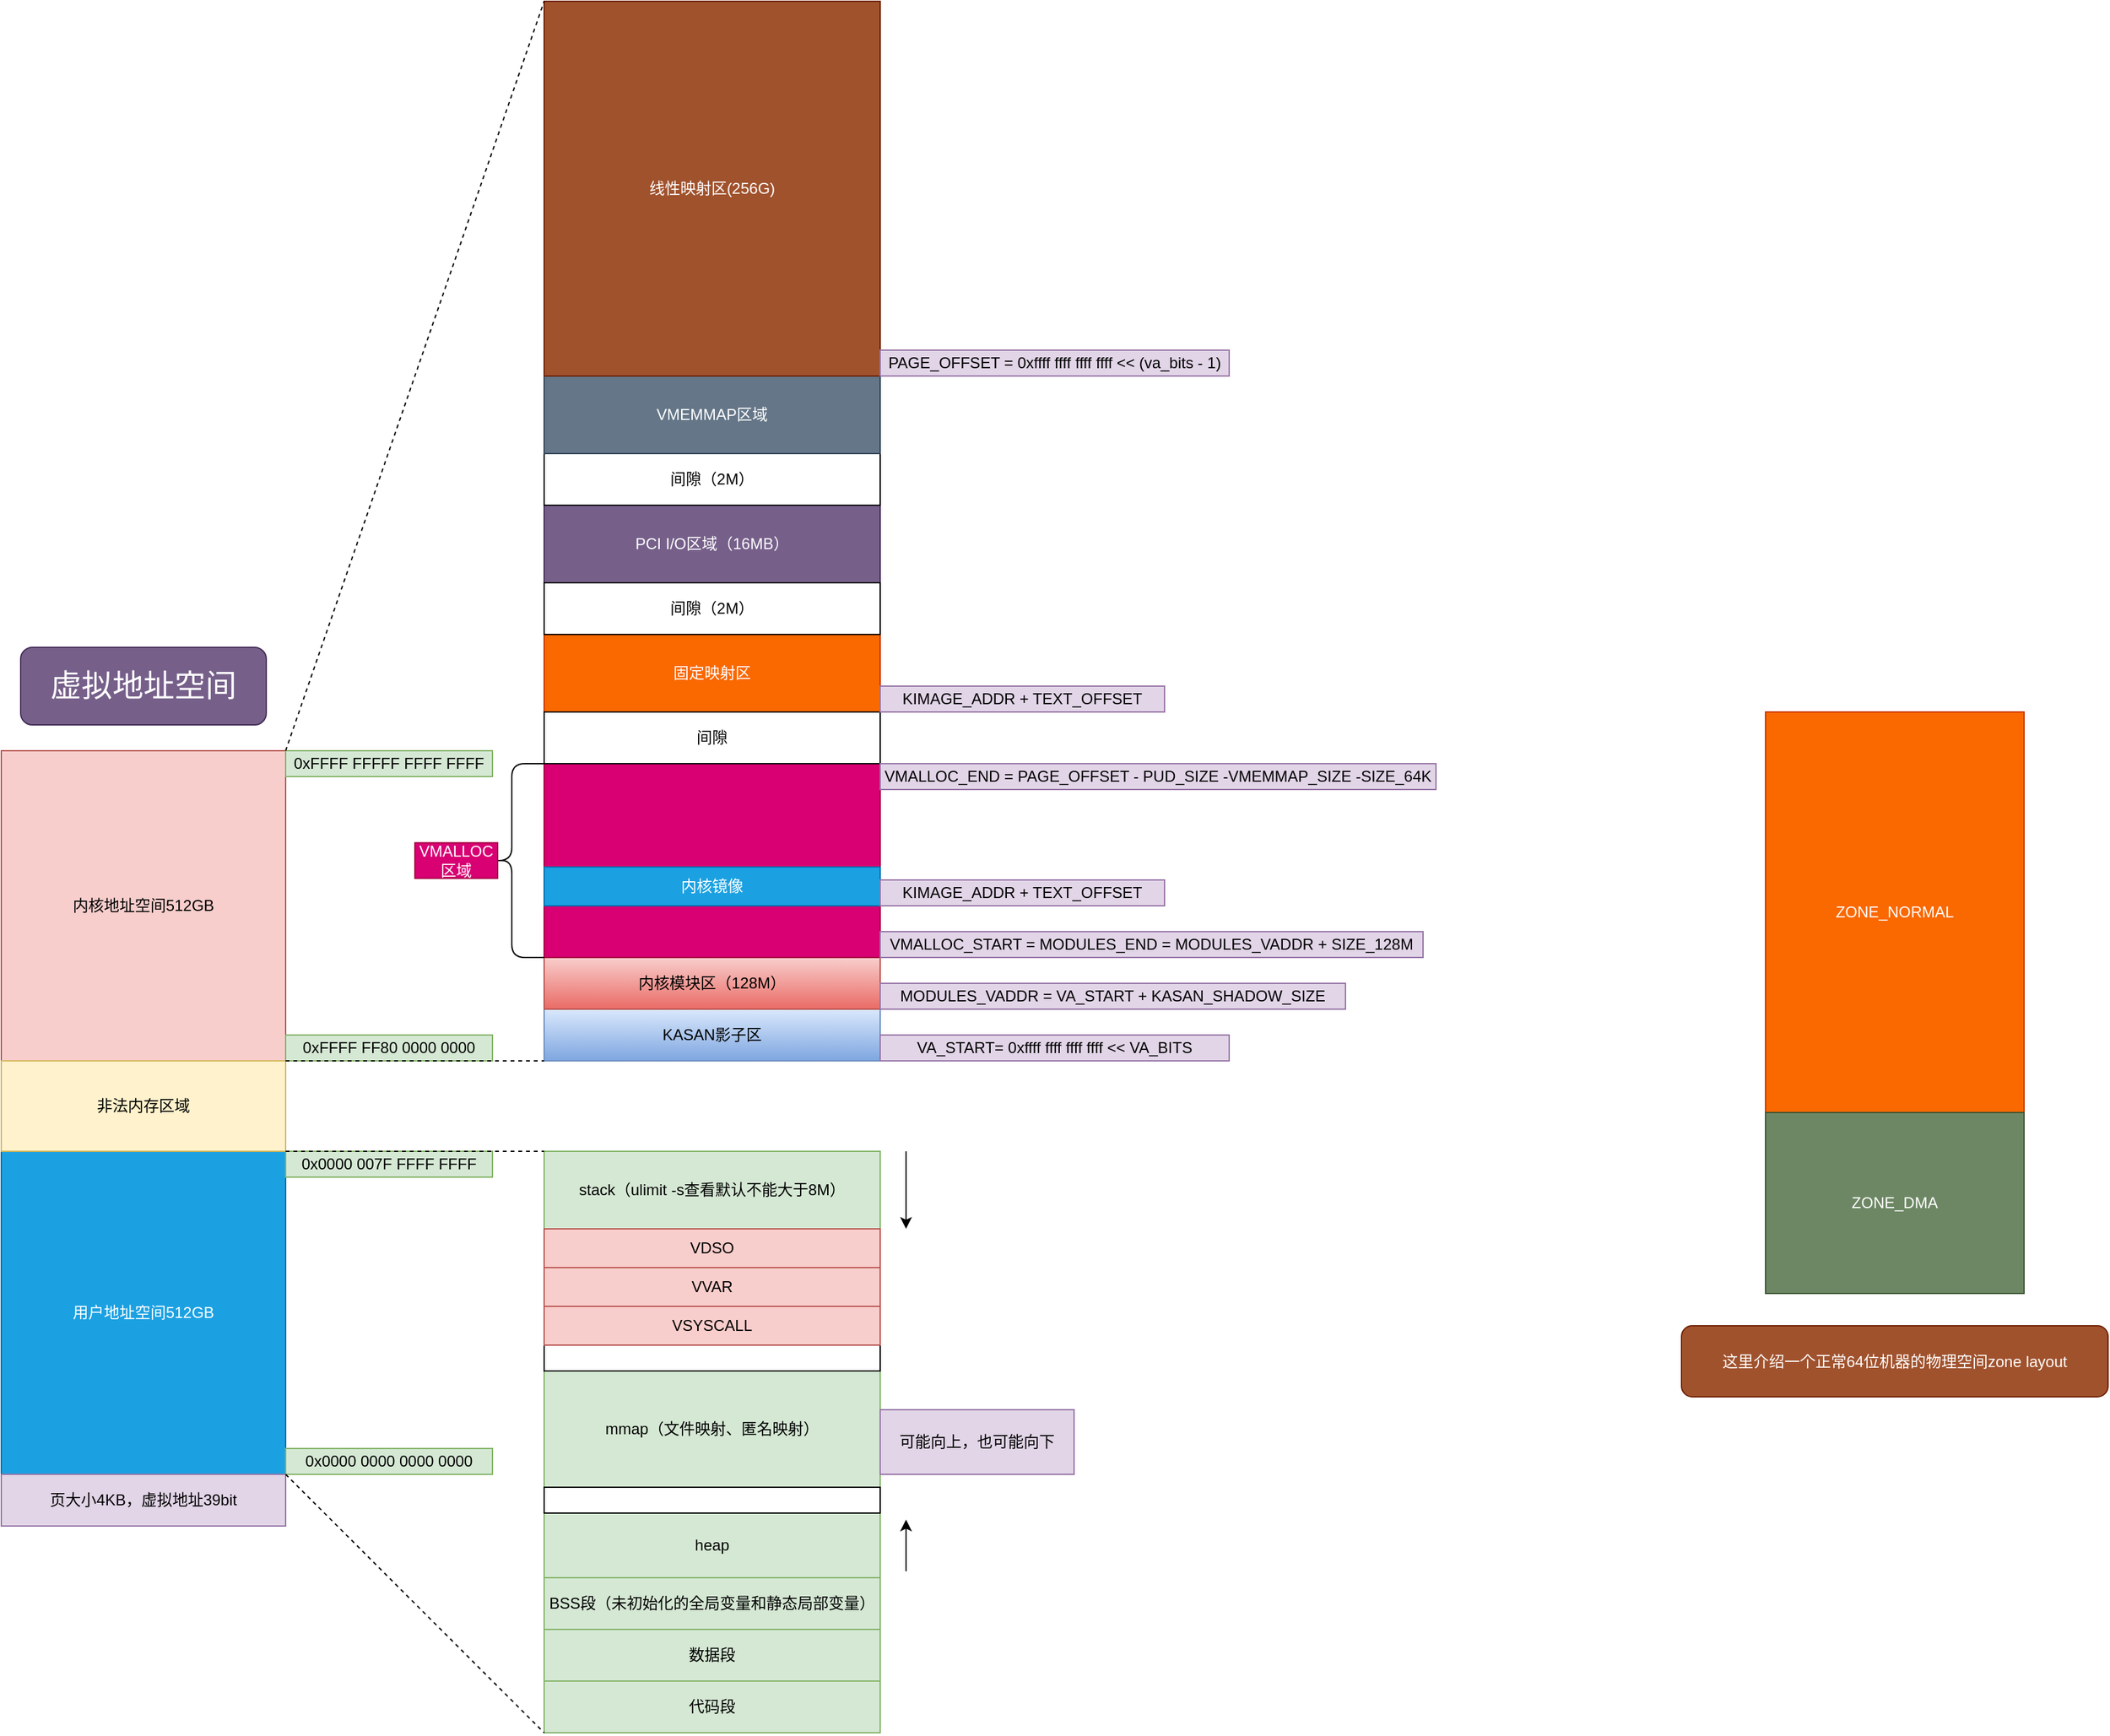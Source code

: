 <mxfile version="13.2.4" type="device"><diagram id="DO2iDvtEfvipJyE2oacH" name="arm64进程地址空间"><mxGraphModel dx="2172" dy="3021" grid="1" gridSize="10" guides="1" tooltips="1" connect="1" arrows="1" fold="1" page="1" pageScale="1" pageWidth="827" pageHeight="1169" math="0" shadow="0"><root><mxCell id="0"/><mxCell id="1" parent="0"/><mxCell id="VJfeOtRr0cRBtQSpoyic-1" value="代码段" style="rounded=0;whiteSpace=wrap;html=1;fillColor=#d5e8d4;strokeColor=#82b366;" parent="1" vertex="1"><mxGeometry x="460" y="720" width="260" height="40" as="geometry"/></mxCell><mxCell id="VJfeOtRr0cRBtQSpoyic-2" value="数据段" style="rounded=0;whiteSpace=wrap;html=1;fillColor=#d5e8d4;strokeColor=#82b366;" parent="1" vertex="1"><mxGeometry x="460" y="680" width="260" height="40" as="geometry"/></mxCell><mxCell id="VJfeOtRr0cRBtQSpoyic-3" value="BSS段（未初始化的全局变量和静态局部变量）" style="rounded=0;whiteSpace=wrap;html=1;fillColor=#d5e8d4;strokeColor=#82b366;" parent="1" vertex="1"><mxGeometry x="460" y="640" width="260" height="40" as="geometry"/></mxCell><mxCell id="VJfeOtRr0cRBtQSpoyic-5" value="heap" style="rounded=0;whiteSpace=wrap;html=1;fillColor=#d5e8d4;strokeColor=#82b366;" parent="1" vertex="1"><mxGeometry x="460" y="590" width="260" height="50" as="geometry"/></mxCell><mxCell id="VJfeOtRr0cRBtQSpoyic-6" value="内核地址空间512GB" style="rounded=0;whiteSpace=wrap;html=1;fillColor=#f8cecc;strokeColor=#b85450;" parent="1" vertex="1"><mxGeometry x="40" width="220" height="240" as="geometry"/></mxCell><mxCell id="VJfeOtRr0cRBtQSpoyic-7" value="用户地址空间512GB" style="rounded=0;whiteSpace=wrap;html=1;fillColor=#1ba1e2;strokeColor=#006EAF;fontColor=#ffffff;" parent="1" vertex="1"><mxGeometry x="40" y="310" width="220" height="250" as="geometry"/></mxCell><mxCell id="VJfeOtRr0cRBtQSpoyic-8" value="页大小4KB，虚拟地址39bit" style="text;html=1;strokeColor=#9673a6;fillColor=#e1d5e7;align=center;verticalAlign=middle;whiteSpace=wrap;rounded=0;" parent="1" vertex="1"><mxGeometry x="40" y="560" width="220" height="40" as="geometry"/></mxCell><mxCell id="VJfeOtRr0cRBtQSpoyic-9" value="非法内存区域" style="rounded=0;whiteSpace=wrap;html=1;fillColor=#fff2cc;strokeColor=#d6b656;" parent="1" vertex="1"><mxGeometry x="40" y="240" width="220" height="70" as="geometry"/></mxCell><mxCell id="VJfeOtRr0cRBtQSpoyic-10" value="0x0000 0000 0000 0000" style="text;html=1;strokeColor=#82b366;fillColor=#d5e8d4;align=center;verticalAlign=middle;whiteSpace=wrap;rounded=0;" parent="1" vertex="1"><mxGeometry x="260" y="540" width="160" height="20" as="geometry"/></mxCell><mxCell id="VJfeOtRr0cRBtQSpoyic-11" value="0x0000 007F FFFF FFFF" style="text;html=1;strokeColor=#82b366;fillColor=#d5e8d4;align=center;verticalAlign=middle;whiteSpace=wrap;rounded=0;" parent="1" vertex="1"><mxGeometry x="260" y="310" width="160" height="20" as="geometry"/></mxCell><mxCell id="VJfeOtRr0cRBtQSpoyic-12" value="0xFFFF FFFFF FFFF FFFF" style="text;html=1;strokeColor=#82b366;fillColor=#d5e8d4;align=center;verticalAlign=middle;whiteSpace=wrap;rounded=0;" parent="1" vertex="1"><mxGeometry x="260" width="160" height="20" as="geometry"/></mxCell><mxCell id="VJfeOtRr0cRBtQSpoyic-13" value="0xFFFF FF80 0000 0000" style="text;html=1;strokeColor=#82b366;fillColor=#d5e8d4;align=center;verticalAlign=middle;whiteSpace=wrap;rounded=0;" parent="1" vertex="1"><mxGeometry x="260" y="220" width="160" height="20" as="geometry"/></mxCell><mxCell id="VJfeOtRr0cRBtQSpoyic-14" value="stack（ulimit -s查看默认不能大于8M）" style="rounded=0;whiteSpace=wrap;html=1;fillColor=#d5e8d4;strokeColor=#82b366;" parent="1" vertex="1"><mxGeometry x="460" y="310" width="260" height="60" as="geometry"/></mxCell><mxCell id="VJfeOtRr0cRBtQSpoyic-15" value="mmap（文件映射、匿名映射）" style="rounded=0;whiteSpace=wrap;html=1;fillColor=#d5e8d4;strokeColor=#82b366;" parent="1" vertex="1"><mxGeometry x="460" y="480" width="260" height="90" as="geometry"/></mxCell><mxCell id="VJfeOtRr0cRBtQSpoyic-16" value="" style="rounded=0;whiteSpace=wrap;html=1;" parent="1" vertex="1"><mxGeometry x="460" y="460" width="260" height="20" as="geometry"/></mxCell><mxCell id="VJfeOtRr0cRBtQSpoyic-17" value="" style="rounded=0;whiteSpace=wrap;html=1;" parent="1" vertex="1"><mxGeometry x="460" y="570" width="260" height="20" as="geometry"/></mxCell><mxCell id="VJfeOtRr0cRBtQSpoyic-18" value="" style="endArrow=none;dashed=1;html=1;exitX=1;exitY=0;exitDx=0;exitDy=0;entryX=0;entryY=0;entryDx=0;entryDy=0;" parent="1" source="VJfeOtRr0cRBtQSpoyic-7" target="VJfeOtRr0cRBtQSpoyic-14" edge="1"><mxGeometry width="50" height="50" relative="1" as="geometry"><mxPoint x="360" y="340" as="sourcePoint"/><mxPoint x="400.0" y="50" as="targetPoint"/><Array as="points"><mxPoint x="360" y="310"/></Array></mxGeometry></mxCell><mxCell id="VJfeOtRr0cRBtQSpoyic-19" value="" style="endArrow=none;dashed=1;html=1;entryX=0;entryY=1;entryDx=0;entryDy=0;exitX=1;exitY=0;exitDx=0;exitDy=0;" parent="1" source="VJfeOtRr0cRBtQSpoyic-8" target="VJfeOtRr0cRBtQSpoyic-1" edge="1"><mxGeometry width="50" height="50" relative="1" as="geometry"><mxPoint x="260" y="610" as="sourcePoint"/><mxPoint x="310" y="560" as="targetPoint"/></mxGeometry></mxCell><mxCell id="VJfeOtRr0cRBtQSpoyic-20" value="" style="endArrow=classic;html=1;" parent="1" edge="1"><mxGeometry width="50" height="50" relative="1" as="geometry"><mxPoint x="740" y="310" as="sourcePoint"/><mxPoint x="740" y="370" as="targetPoint"/></mxGeometry></mxCell><mxCell id="VJfeOtRr0cRBtQSpoyic-21" value="" style="endArrow=classic;html=1;" parent="1" edge="1"><mxGeometry width="50" height="50" relative="1" as="geometry"><mxPoint x="740" y="635" as="sourcePoint"/><mxPoint x="740" y="595" as="targetPoint"/></mxGeometry></mxCell><mxCell id="VJfeOtRr0cRBtQSpoyic-23" value="VVAR" style="rounded=0;whiteSpace=wrap;html=1;fillColor=#f8cecc;strokeColor=#b85450;" parent="1" vertex="1"><mxGeometry x="460" y="400" width="260" height="30" as="geometry"/></mxCell><mxCell id="VJfeOtRr0cRBtQSpoyic-24" value="VDSO" style="rounded=0;whiteSpace=wrap;html=1;fillColor=#f8cecc;strokeColor=#b85450;" parent="1" vertex="1"><mxGeometry x="460" y="370" width="260" height="30" as="geometry"/></mxCell><mxCell id="VJfeOtRr0cRBtQSpoyic-25" value="VSYSCALL" style="rounded=0;whiteSpace=wrap;html=1;fillColor=#f8cecc;strokeColor=#b85450;" parent="1" vertex="1"><mxGeometry x="460" y="430" width="260" height="30" as="geometry"/></mxCell><mxCell id="VJfeOtRr0cRBtQSpoyic-26" value="可能向上，也可能向下" style="text;html=1;strokeColor=#9673a6;fillColor=#e1d5e7;align=center;verticalAlign=middle;whiteSpace=wrap;rounded=0;" parent="1" vertex="1"><mxGeometry x="720" y="510" width="150" height="50" as="geometry"/></mxCell><mxCell id="VJfeOtRr0cRBtQSpoyic-27" value="KASAN影子区" style="rounded=0;whiteSpace=wrap;html=1;fillColor=#dae8fc;strokeColor=#6c8ebf;gradientColor=#7ea6e0;" parent="1" vertex="1"><mxGeometry x="460" y="200" width="260" height="40" as="geometry"/></mxCell><mxCell id="VJfeOtRr0cRBtQSpoyic-28" value="" style="endArrow=none;dashed=1;html=1;entryX=0;entryY=1;entryDx=0;entryDy=0;exitX=1;exitY=0;exitDx=0;exitDy=0;" parent="1" source="VJfeOtRr0cRBtQSpoyic-9" target="VJfeOtRr0cRBtQSpoyic-27" edge="1"><mxGeometry width="50" height="50" relative="1" as="geometry"><mxPoint x="280" y="270" as="sourcePoint"/><mxPoint x="330" y="220" as="targetPoint"/></mxGeometry></mxCell><mxCell id="VJfeOtRr0cRBtQSpoyic-29" value="VA_START= 0xffff ffff ffff ffff &amp;lt;&amp;lt; VA_BITS" style="text;html=1;strokeColor=#9673a6;fillColor=#e1d5e7;align=center;verticalAlign=middle;whiteSpace=wrap;rounded=0;" parent="1" vertex="1"><mxGeometry x="720" y="220" width="270" height="20" as="geometry"/></mxCell><mxCell id="VJfeOtRr0cRBtQSpoyic-30" value="内核模块区（128M）" style="rounded=0;whiteSpace=wrap;html=1;fillColor=#f8cecc;strokeColor=#b85450;gradientColor=#ea6b66;" parent="1" vertex="1"><mxGeometry x="460" y="160" width="260" height="40" as="geometry"/></mxCell><mxCell id="VJfeOtRr0cRBtQSpoyic-31" value="MODULES_VADDR = VA_START + KASAN_SHADOW_SIZE" style="text;html=1;strokeColor=#9673a6;fillColor=#e1d5e7;align=center;verticalAlign=middle;whiteSpace=wrap;rounded=0;" parent="1" vertex="1"><mxGeometry x="720" y="180" width="360" height="20" as="geometry"/></mxCell><mxCell id="VJfeOtRr0cRBtQSpoyic-32" value="" style="rounded=0;whiteSpace=wrap;html=1;fillColor=#d80073;strokeColor=#A50040;fontColor=#ffffff;" parent="1" vertex="1"><mxGeometry x="460" y="10" width="260" height="150" as="geometry"/></mxCell><mxCell id="VJfeOtRr0cRBtQSpoyic-33" value="VMALLOC_START = MODULES_END = MODULES_VADDR + SIZE_128M" style="text;html=1;strokeColor=#9673a6;fillColor=#e1d5e7;align=center;verticalAlign=middle;whiteSpace=wrap;rounded=0;" parent="1" vertex="1"><mxGeometry x="720" y="140" width="420" height="20" as="geometry"/></mxCell><mxCell id="VJfeOtRr0cRBtQSpoyic-34" value="&lt;span&gt;内核镜像&lt;/span&gt;" style="rounded=0;whiteSpace=wrap;html=1;fillColor=#1ba1e2;strokeColor=#006EAF;fontColor=#ffffff;" parent="1" vertex="1"><mxGeometry x="460" y="90" width="260" height="30" as="geometry"/></mxCell><mxCell id="VJfeOtRr0cRBtQSpoyic-37" value="KIMAGE_ADDR + TEXT_OFFSET" style="text;html=1;strokeColor=#9673a6;fillColor=#e1d5e7;align=center;verticalAlign=middle;whiteSpace=wrap;rounded=0;" parent="1" vertex="1"><mxGeometry x="720" y="100" width="220" height="20" as="geometry"/></mxCell><mxCell id="VJfeOtRr0cRBtQSpoyic-38" value="" style="shape=curlyBracket;whiteSpace=wrap;html=1;rounded=1;" parent="1" vertex="1"><mxGeometry x="410" y="10" width="50" height="150" as="geometry"/></mxCell><mxCell id="VJfeOtRr0cRBtQSpoyic-39" value="VMALLOC&lt;br&gt;区域" style="text;html=1;strokeColor=#A50040;fillColor=#d80073;align=center;verticalAlign=middle;whiteSpace=wrap;rounded=0;fontColor=#ffffff;" parent="1" vertex="1"><mxGeometry x="360" y="71.25" width="64" height="27.5" as="geometry"/></mxCell><mxCell id="VJfeOtRr0cRBtQSpoyic-40" value="固定映射区" style="rounded=0;whiteSpace=wrap;html=1;fillColor=#fa6800;strokeColor=#C73500;fontColor=#ffffff;" parent="1" vertex="1"><mxGeometry x="460" y="-90" width="260" height="60" as="geometry"/></mxCell><mxCell id="VJfeOtRr0cRBtQSpoyic-41" value="间隙" style="rounded=0;whiteSpace=wrap;html=1;" parent="1" vertex="1"><mxGeometry x="460" y="-30" width="260" height="40" as="geometry"/></mxCell><mxCell id="VJfeOtRr0cRBtQSpoyic-42" value="VMALLOC_END = PAGE_OFFSET - PUD_SIZE -VMEMMAP_SIZE -SIZE_64K" style="text;html=1;strokeColor=#9673a6;fillColor=#e1d5e7;align=center;verticalAlign=middle;whiteSpace=wrap;rounded=0;" parent="1" vertex="1"><mxGeometry x="720" y="10" width="430" height="20" as="geometry"/></mxCell><mxCell id="VJfeOtRr0cRBtQSpoyic-43" value="KIMAGE_ADDR + TEXT_OFFSET" style="text;html=1;strokeColor=#9673a6;fillColor=#e1d5e7;align=center;verticalAlign=middle;whiteSpace=wrap;rounded=0;" parent="1" vertex="1"><mxGeometry x="720" y="-50" width="220" height="20" as="geometry"/></mxCell><mxCell id="VJfeOtRr0cRBtQSpoyic-44" value="PCI I/O区域（16MB）" style="rounded=0;whiteSpace=wrap;html=1;fillColor=#76608a;strokeColor=#432D57;fontColor=#ffffff;" parent="1" vertex="1"><mxGeometry x="460" y="-190" width="260" height="60" as="geometry"/></mxCell><mxCell id="VJfeOtRr0cRBtQSpoyic-45" value="间隙（2M）" style="rounded=0;whiteSpace=wrap;html=1;" parent="1" vertex="1"><mxGeometry x="460" y="-130" width="260" height="40" as="geometry"/></mxCell><mxCell id="VJfeOtRr0cRBtQSpoyic-46" value="间隙（2M）" style="rounded=0;whiteSpace=wrap;html=1;" parent="1" vertex="1"><mxGeometry x="460" y="-230" width="260" height="40" as="geometry"/></mxCell><mxCell id="VJfeOtRr0cRBtQSpoyic-47" value="VMEMMAP区域" style="rounded=0;whiteSpace=wrap;html=1;fillColor=#647687;strokeColor=#314354;fontColor=#ffffff;" parent="1" vertex="1"><mxGeometry x="460" y="-290" width="260" height="60" as="geometry"/></mxCell><mxCell id="VJfeOtRr0cRBtQSpoyic-48" value="线性映射区(256G)" style="rounded=0;whiteSpace=wrap;html=1;fillColor=#a0522d;strokeColor=#6D1F00;fontColor=#ffffff;" parent="1" vertex="1"><mxGeometry x="460" y="-580" width="260" height="290" as="geometry"/></mxCell><mxCell id="VJfeOtRr0cRBtQSpoyic-49" value="" style="endArrow=none;dashed=1;html=1;entryX=0;entryY=0;entryDx=0;entryDy=0;" parent="1" target="VJfeOtRr0cRBtQSpoyic-48" edge="1"><mxGeometry width="50" height="50" relative="1" as="geometry"><mxPoint x="260" as="sourcePoint"/><mxPoint x="310" y="-50" as="targetPoint"/></mxGeometry></mxCell><mxCell id="VJfeOtRr0cRBtQSpoyic-50" value="PAGE_OFFSET = 0xffff ffff ffff ffff &amp;lt;&amp;lt; (va_bits - 1)" style="text;html=1;strokeColor=#9673a6;fillColor=#e1d5e7;align=center;verticalAlign=middle;whiteSpace=wrap;rounded=0;" parent="1" vertex="1"><mxGeometry x="720" y="-310" width="270" height="20" as="geometry"/></mxCell><mxCell id="EJG-_SXONJ6YRCg5aQLJ-1" value="&lt;font style=&quot;font-size: 24px&quot;&gt;虚拟地址空间&lt;/font&gt;" style="rounded=1;whiteSpace=wrap;html=1;fillColor=#76608a;strokeColor=#432D57;fontColor=#ffffff;" vertex="1" parent="1"><mxGeometry x="55" y="-80" width="190" height="60" as="geometry"/></mxCell><mxCell id="EJG-_SXONJ6YRCg5aQLJ-2" value="ZONE_NORMAL" style="rounded=0;whiteSpace=wrap;html=1;fillColor=#fa6800;strokeColor=#C73500;fontColor=#ffffff;" vertex="1" parent="1"><mxGeometry x="1405" y="-30" width="200" height="310" as="geometry"/></mxCell><mxCell id="EJG-_SXONJ6YRCg5aQLJ-4" value="ZONE_DMA" style="rounded=0;whiteSpace=wrap;html=1;fillColor=#6d8764;strokeColor=#3A5431;fontColor=#ffffff;" vertex="1" parent="1"><mxGeometry x="1405" y="280" width="200" height="140" as="geometry"/></mxCell><mxCell id="EJG-_SXONJ6YRCg5aQLJ-9" value="这里介绍一个正常64位机器的物理空间zone layout" style="rounded=1;whiteSpace=wrap;html=1;fillColor=#a0522d;strokeColor=#6D1F00;fontColor=#ffffff;" vertex="1" parent="1"><mxGeometry x="1340" y="445" width="330" height="55" as="geometry"/></mxCell></root></mxGraphModel></diagram></mxfile>